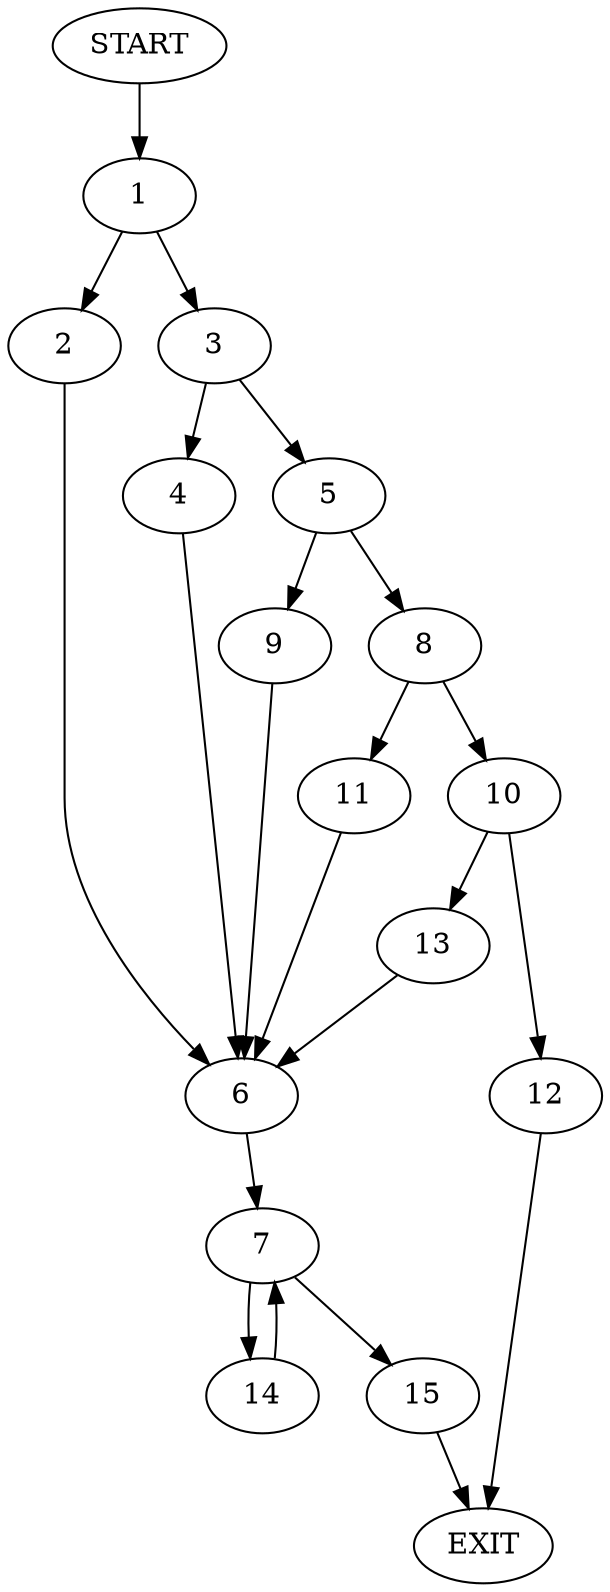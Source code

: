 digraph {
0 [label="START"]
16 [label="EXIT"]
0 -> 1
1 -> 2
1 -> 3
3 -> 4
3 -> 5
2 -> 6
6 -> 7
5 -> 8
5 -> 9
4 -> 6
8 -> 10
8 -> 11
9 -> 6
11 -> 6
10 -> 12
10 -> 13
13 -> 6
12 -> 16
7 -> 14
7 -> 15
14 -> 7
15 -> 16
}
